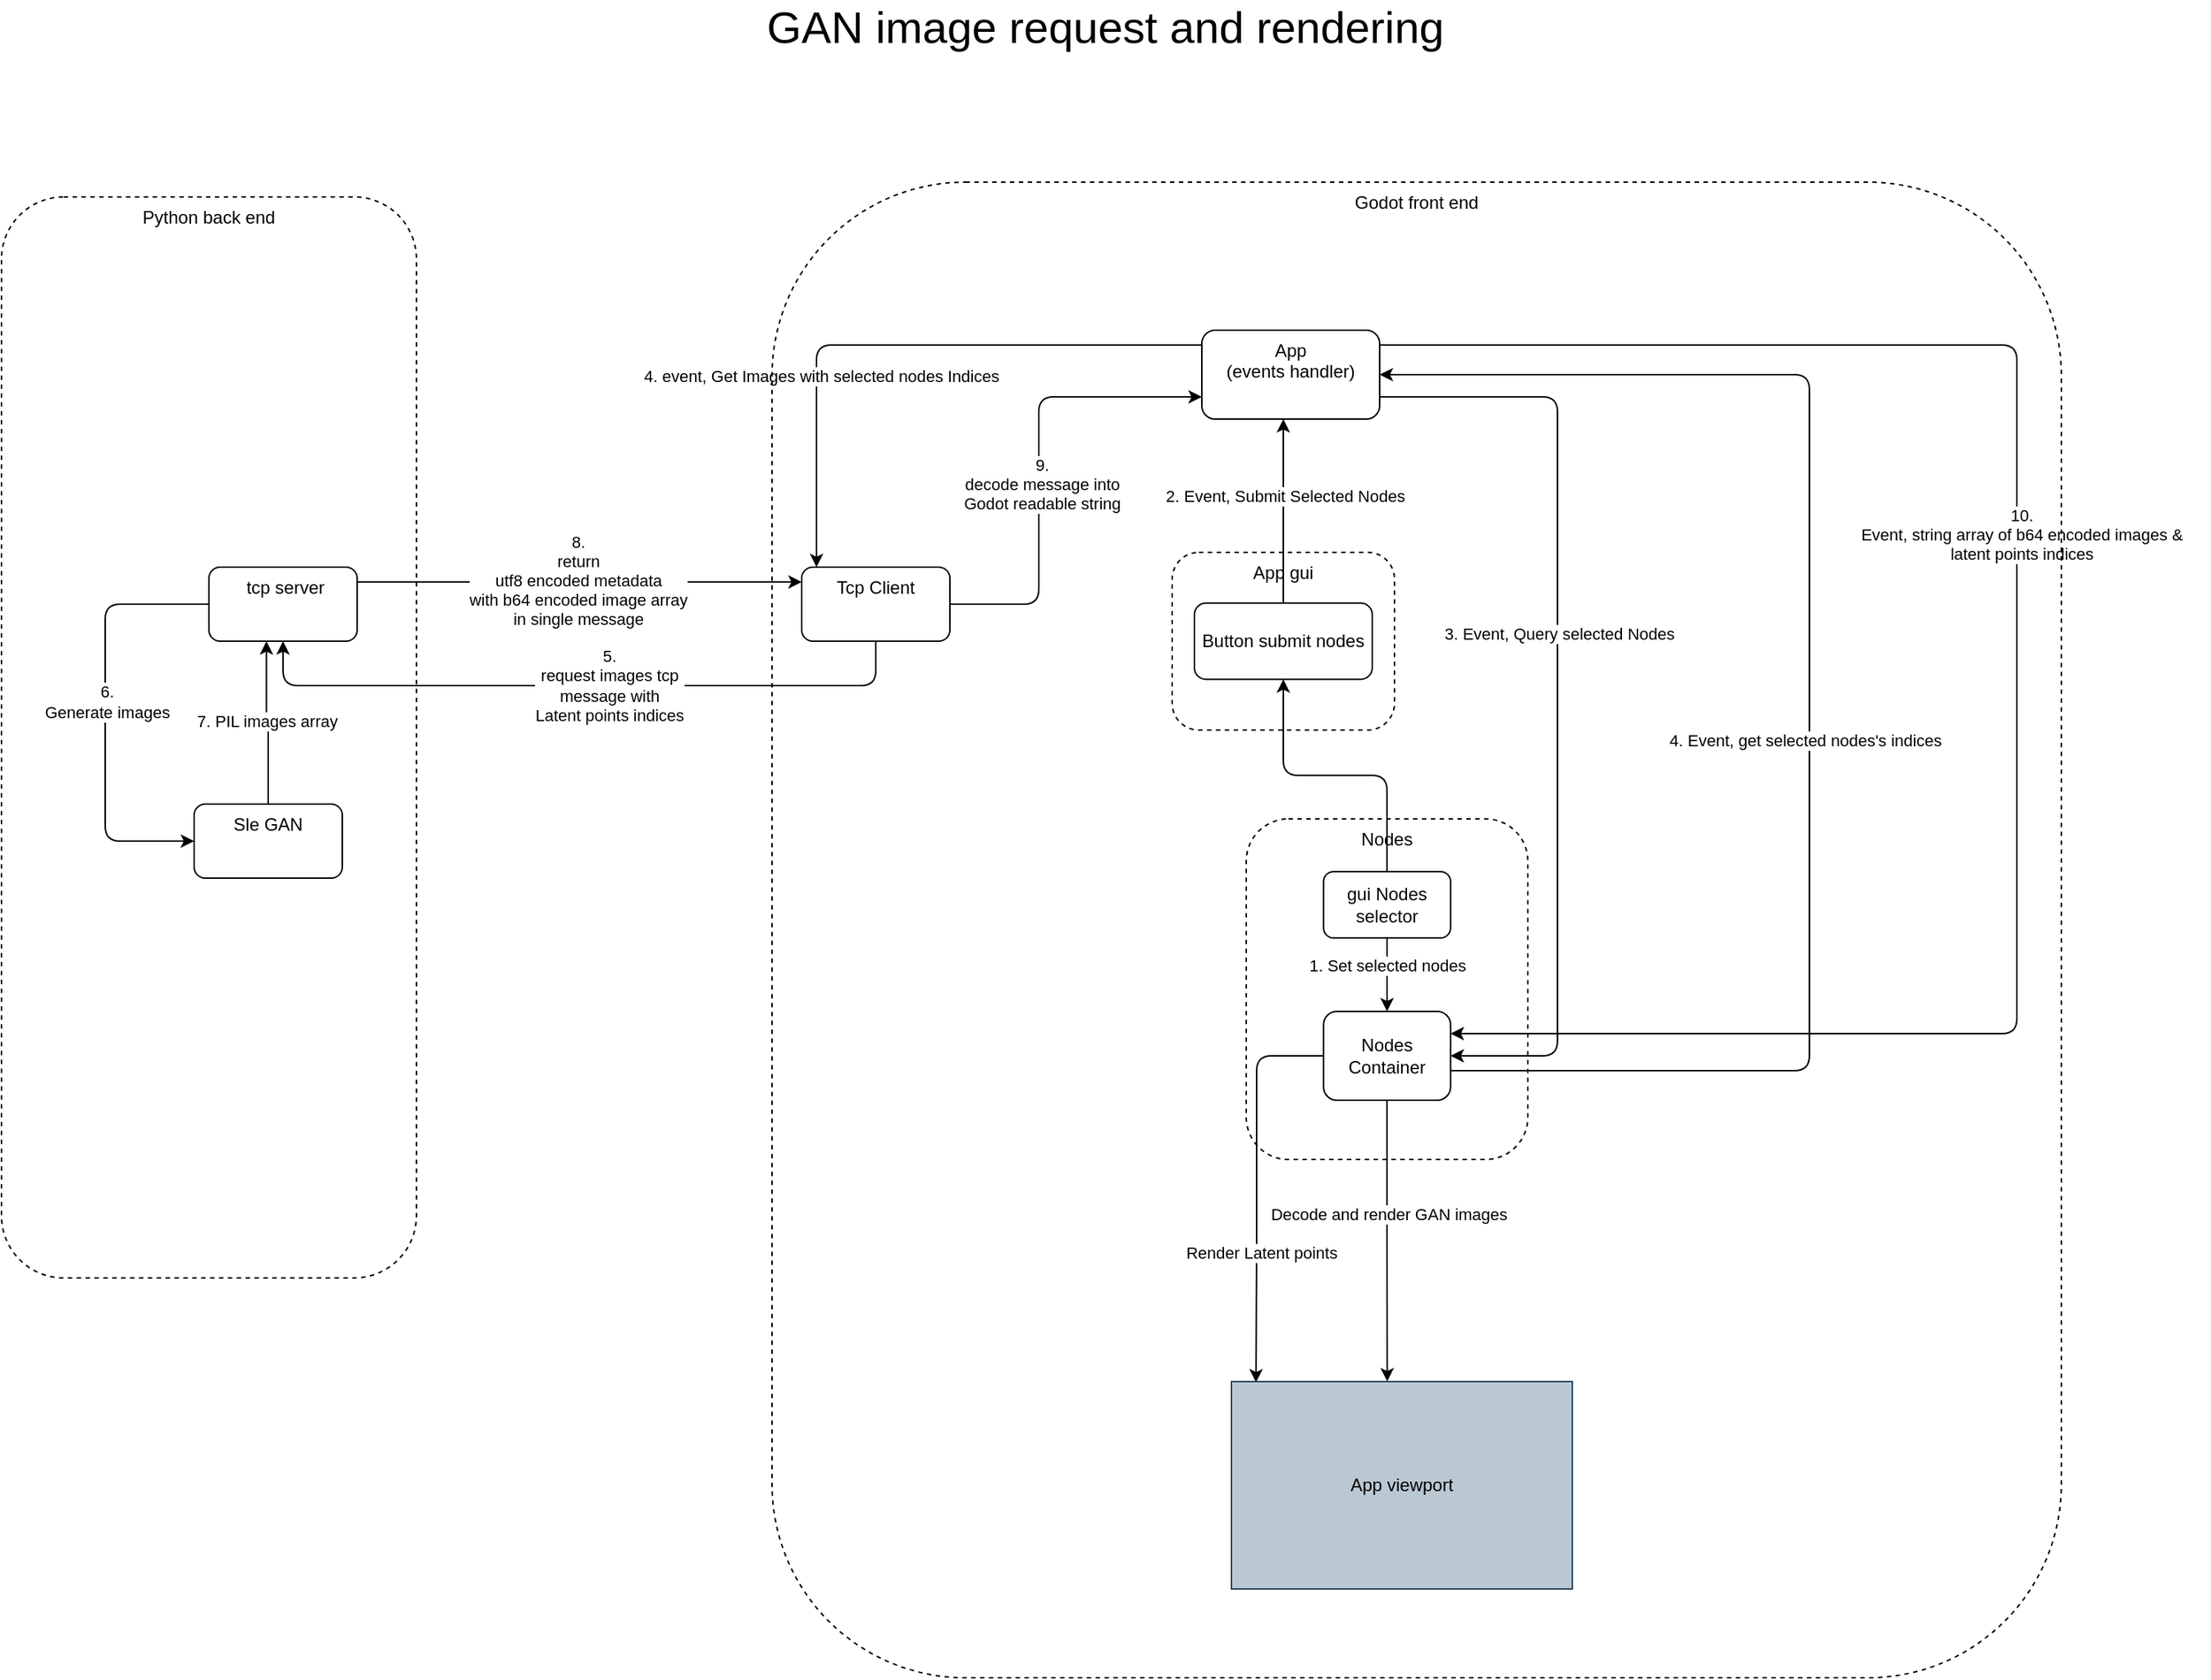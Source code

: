 <mxfile version="20.5.3" type="device"><diagram id="fLzrImz5fcB-SNUJ3ziR" name="Page-1"><mxGraphModel dx="2257" dy="1435" grid="1" gridSize="10" guides="1" tooltips="1" connect="1" arrows="1" fold="1" page="1" pageScale="1" pageWidth="2000" pageHeight="2000" math="0" shadow="0"><root><mxCell id="0"/><mxCell id="1" parent="0"/><mxCell id="FwyzOKdGMMJ_7tZLhSDd-39" style="edgeStyle=orthogonalEdgeStyle;rounded=1;orthogonalLoop=1;jettySize=auto;html=1;entryX=1;entryY=0.5;entryDx=0;entryDy=0;exitX=1;exitY=0.75;exitDx=0;exitDy=0;" edge="1" parent="1" source="FwyzOKdGMMJ_7tZLhSDd-3" target="FwyzOKdGMMJ_7tZLhSDd-6"><mxGeometry relative="1" as="geometry"><mxPoint x="1180.0" y="781.538" as="targetPoint"/><Array as="points"><mxPoint x="1130" y="365"/><mxPoint x="1130" y="810"/></Array></mxGeometry></mxCell><mxCell id="FwyzOKdGMMJ_7tZLhSDd-41" value="3. Event, Query selected Nodes" style="edgeLabel;html=1;align=center;verticalAlign=middle;resizable=0;points=[];" vertex="1" connectable="0" parent="FwyzOKdGMMJ_7tZLhSDd-39"><mxGeometry x="-0.122" y="1" relative="1" as="geometry"><mxPoint as="offset"/></mxGeometry></mxCell><mxCell id="FwyzOKdGMMJ_7tZLhSDd-42" style="edgeStyle=orthogonalEdgeStyle;rounded=1;orthogonalLoop=1;jettySize=auto;html=1;startArrow=none;exitX=0;exitY=0.167;exitDx=0;exitDy=0;exitPerimeter=0;" edge="1" parent="1" source="FwyzOKdGMMJ_7tZLhSDd-3" target="FwyzOKdGMMJ_7tZLhSDd-8"><mxGeometry relative="1" as="geometry"><mxPoint x="720" y="363.448" as="sourcePoint"/><Array as="points"><mxPoint x="630" y="330"/></Array></mxGeometry></mxCell><mxCell id="FwyzOKdGMMJ_7tZLhSDd-44" value="4. event, Get Images with selected nodes Indices" style="edgeLabel;html=1;align=center;verticalAlign=middle;resizable=0;points=[];" vertex="1" connectable="0" parent="FwyzOKdGMMJ_7tZLhSDd-42"><mxGeometry x="0.736" y="3" relative="1" as="geometry"><mxPoint y="-75" as="offset"/></mxGeometry></mxCell><mxCell id="FwyzOKdGMMJ_7tZLhSDd-73" style="edgeStyle=orthogonalEdgeStyle;rounded=1;orthogonalLoop=1;jettySize=auto;html=1;entryX=1;entryY=0.25;entryDx=0;entryDy=0;" edge="1" parent="1" source="FwyzOKdGMMJ_7tZLhSDd-3" target="FwyzOKdGMMJ_7tZLhSDd-6"><mxGeometry relative="1" as="geometry"><Array as="points"><mxPoint x="1440" y="330"/><mxPoint x="1440" y="795"/></Array></mxGeometry></mxCell><mxCell id="FwyzOKdGMMJ_7tZLhSDd-74" value="&lt;div&gt;10.&lt;br&gt;&lt;/div&gt;&lt;div&gt;Event, string array of b64 encoded images &amp;amp;&lt;br&gt;&lt;/div&gt;&lt;div&gt;latent points indices&lt;br&gt; &lt;/div&gt;" style="edgeLabel;html=1;align=center;verticalAlign=middle;resizable=0;points=[];" vertex="1" connectable="0" parent="FwyzOKdGMMJ_7tZLhSDd-73"><mxGeometry x="-0.126" y="3" relative="1" as="geometry"><mxPoint as="offset"/></mxGeometry></mxCell><mxCell id="FwyzOKdGMMJ_7tZLhSDd-3" value="&lt;div&gt;App&lt;/div&gt;&lt;div&gt;(events handler)&lt;br&gt;&lt;/div&gt;" style="rounded=1;whiteSpace=wrap;html=1;verticalAlign=top;" vertex="1" parent="1"><mxGeometry x="890" y="320" width="120" height="60" as="geometry"/></mxCell><mxCell id="FwyzOKdGMMJ_7tZLhSDd-52" style="edgeStyle=orthogonalEdgeStyle;rounded=1;orthogonalLoop=1;jettySize=auto;html=1;" edge="1" parent="1" source="FwyzOKdGMMJ_7tZLhSDd-8" target="FwyzOKdGMMJ_7tZLhSDd-12"><mxGeometry relative="1" as="geometry"><Array as="points"><mxPoint x="670" y="560"/><mxPoint x="270" y="560"/></Array></mxGeometry></mxCell><mxCell id="FwyzOKdGMMJ_7tZLhSDd-64" value="&lt;div&gt;5.&lt;br&gt;&lt;/div&gt;&lt;div&gt;request images tcp &lt;br&gt;&lt;/div&gt;&lt;div&gt;message with&lt;/div&gt;&lt;div&gt;Latent points indices&lt;br&gt;&lt;/div&gt;" style="edgeLabel;html=1;align=center;verticalAlign=middle;resizable=0;points=[];" vertex="1" connectable="0" parent="FwyzOKdGMMJ_7tZLhSDd-52"><mxGeometry x="-0.084" relative="1" as="geometry"><mxPoint as="offset"/></mxGeometry></mxCell><mxCell id="FwyzOKdGMMJ_7tZLhSDd-71" style="edgeStyle=orthogonalEdgeStyle;rounded=1;orthogonalLoop=1;jettySize=auto;html=1;entryX=0;entryY=0.75;entryDx=0;entryDy=0;" edge="1" parent="1" source="FwyzOKdGMMJ_7tZLhSDd-8" target="FwyzOKdGMMJ_7tZLhSDd-3"><mxGeometry relative="1" as="geometry"><Array as="points"><mxPoint x="780" y="505"/><mxPoint x="780" y="365"/></Array></mxGeometry></mxCell><mxCell id="FwyzOKdGMMJ_7tZLhSDd-72" value="&lt;div&gt;9.&lt;br&gt;&lt;/div&gt;&lt;div&gt;decode message into &lt;br&gt;&lt;/div&gt;&lt;div&gt;Godot readable string&lt;/div&gt;" style="edgeLabel;html=1;align=center;verticalAlign=middle;resizable=0;points=[];" vertex="1" connectable="0" parent="FwyzOKdGMMJ_7tZLhSDd-71"><mxGeometry x="-0.087" y="-2" relative="1" as="geometry"><mxPoint as="offset"/></mxGeometry></mxCell><mxCell id="FwyzOKdGMMJ_7tZLhSDd-8" value="Tcp Client" style="rounded=1;whiteSpace=wrap;html=1;verticalAlign=top;" vertex="1" parent="1"><mxGeometry x="620" y="480" width="100" height="50" as="geometry"/></mxCell><mxCell id="FwyzOKdGMMJ_7tZLhSDd-11" value="" style="group" vertex="1" connectable="0" parent="1"><mxGeometry x="870" y="470" width="150" height="120" as="geometry"/></mxCell><mxCell id="FwyzOKdGMMJ_7tZLhSDd-9" value="App gui" style="rounded=1;whiteSpace=wrap;html=1;verticalAlign=top;dashed=1;" vertex="1" parent="FwyzOKdGMMJ_7tZLhSDd-11"><mxGeometry width="150" height="120" as="geometry"/></mxCell><mxCell id="FwyzOKdGMMJ_7tZLhSDd-10" value="Button submit nodes" style="rounded=1;whiteSpace=wrap;html=1;" vertex="1" parent="FwyzOKdGMMJ_7tZLhSDd-11"><mxGeometry x="15" y="34.284" width="120" height="51.429" as="geometry"/></mxCell><mxCell id="FwyzOKdGMMJ_7tZLhSDd-57" style="edgeStyle=orthogonalEdgeStyle;rounded=1;orthogonalLoop=1;jettySize=auto;html=1;entryX=0;entryY=0.5;entryDx=0;entryDy=0;" edge="1" parent="1" source="FwyzOKdGMMJ_7tZLhSDd-12" target="FwyzOKdGMMJ_7tZLhSDd-13"><mxGeometry relative="1" as="geometry"><Array as="points"><mxPoint x="150" y="505"/><mxPoint x="150" y="665"/></Array></mxGeometry></mxCell><mxCell id="FwyzOKdGMMJ_7tZLhSDd-59" value="&lt;div&gt;6.&lt;br&gt;&lt;/div&gt;&lt;div&gt;Generate images&lt;/div&gt;" style="edgeLabel;html=1;align=center;verticalAlign=middle;resizable=0;points=[];" vertex="1" connectable="0" parent="FwyzOKdGMMJ_7tZLhSDd-57"><mxGeometry x="-0.066" y="1" relative="1" as="geometry"><mxPoint as="offset"/></mxGeometry></mxCell><mxCell id="FwyzOKdGMMJ_7tZLhSDd-65" style="edgeStyle=orthogonalEdgeStyle;rounded=1;orthogonalLoop=1;jettySize=auto;html=1;" edge="1" parent="1" source="FwyzOKdGMMJ_7tZLhSDd-12" target="FwyzOKdGMMJ_7tZLhSDd-8"><mxGeometry relative="1" as="geometry"><Array as="points"><mxPoint x="480" y="490"/><mxPoint x="480" y="490"/></Array></mxGeometry></mxCell><mxCell id="FwyzOKdGMMJ_7tZLhSDd-68" value="&lt;div&gt;8.&lt;br&gt;&lt;/div&gt;&lt;div&gt;return&lt;br&gt;&lt;/div&gt;&lt;div&gt;utf8 encoded metadata &lt;br&gt;&lt;/div&gt;&lt;div&gt;with b64 encoded image array&lt;/div&gt;&lt;div&gt;in single message&lt;br&gt;&lt;/div&gt;" style="edgeLabel;html=1;align=center;verticalAlign=middle;resizable=0;points=[];" vertex="1" connectable="0" parent="FwyzOKdGMMJ_7tZLhSDd-65"><mxGeometry x="-0.009" y="1" relative="1" as="geometry"><mxPoint as="offset"/></mxGeometry></mxCell><mxCell id="FwyzOKdGMMJ_7tZLhSDd-12" value="&amp;nbsp;tcp server" style="rounded=1;whiteSpace=wrap;html=1;verticalAlign=top;" vertex="1" parent="1"><mxGeometry x="220" y="480" width="100" height="50" as="geometry"/></mxCell><mxCell id="FwyzOKdGMMJ_7tZLhSDd-62" style="edgeStyle=orthogonalEdgeStyle;rounded=1;orthogonalLoop=1;jettySize=auto;html=1;entryX=0.388;entryY=1;entryDx=0;entryDy=0;entryPerimeter=0;" edge="1" parent="1" source="FwyzOKdGMMJ_7tZLhSDd-13" target="FwyzOKdGMMJ_7tZLhSDd-12"><mxGeometry relative="1" as="geometry"/></mxCell><mxCell id="FwyzOKdGMMJ_7tZLhSDd-63" value="7. PIL images array" style="edgeLabel;html=1;align=center;verticalAlign=middle;resizable=0;points=[];" vertex="1" connectable="0" parent="FwyzOKdGMMJ_7tZLhSDd-62"><mxGeometry x="0.032" relative="1" as="geometry"><mxPoint as="offset"/></mxGeometry></mxCell><mxCell id="FwyzOKdGMMJ_7tZLhSDd-13" value="Sle GAN" style="rounded=1;whiteSpace=wrap;html=1;verticalAlign=top;" vertex="1" parent="1"><mxGeometry x="210" y="640" width="100" height="50" as="geometry"/></mxCell><mxCell id="FwyzOKdGMMJ_7tZLhSDd-24" value="" style="edgeStyle=orthogonalEdgeStyle;rounded=1;orthogonalLoop=1;jettySize=auto;html=1;" edge="1" parent="1" source="FwyzOKdGMMJ_7tZLhSDd-5" target="FwyzOKdGMMJ_7tZLhSDd-10"><mxGeometry relative="1" as="geometry"/></mxCell><mxCell id="FwyzOKdGMMJ_7tZLhSDd-27" style="edgeStyle=orthogonalEdgeStyle;rounded=1;orthogonalLoop=1;jettySize=auto;html=1;" edge="1" parent="1" source="FwyzOKdGMMJ_7tZLhSDd-10" target="FwyzOKdGMMJ_7tZLhSDd-3"><mxGeometry relative="1" as="geometry"><Array as="points"><mxPoint x="945" y="410"/><mxPoint x="945" y="410"/></Array></mxGeometry></mxCell><mxCell id="FwyzOKdGMMJ_7tZLhSDd-28" value="2. Event, Submit Selected Nodes" style="edgeLabel;html=1;align=center;verticalAlign=middle;resizable=0;points=[];" vertex="1" connectable="0" parent="FwyzOKdGMMJ_7tZLhSDd-27"><mxGeometry x="0.167" y="-1" relative="1" as="geometry"><mxPoint as="offset"/></mxGeometry></mxCell><mxCell id="FwyzOKdGMMJ_7tZLhSDd-18" style="edgeStyle=orthogonalEdgeStyle;rounded=1;orthogonalLoop=1;jettySize=auto;html=1;" edge="1" parent="1" source="FwyzOKdGMMJ_7tZLhSDd-5" target="FwyzOKdGMMJ_7tZLhSDd-6"><mxGeometry relative="1" as="geometry"/></mxCell><mxCell id="FwyzOKdGMMJ_7tZLhSDd-23" value="1. Set selected nodes" style="edgeLabel;html=1;align=center;verticalAlign=middle;resizable=0;points=[];" vertex="1" connectable="0" parent="FwyzOKdGMMJ_7tZLhSDd-18"><mxGeometry x="-0.272" relative="1" as="geometry"><mxPoint as="offset"/></mxGeometry></mxCell><mxCell id="FwyzOKdGMMJ_7tZLhSDd-36" value="Nodes" style="rounded=1;whiteSpace=wrap;html=1;fillColor=none;dashed=1;verticalAlign=top;movable=1;resizable=1;rotatable=1;deletable=1;editable=1;connectable=1;" vertex="1" parent="1"><mxGeometry x="919.99" y="650" width="190" height="230" as="geometry"/></mxCell><mxCell id="FwyzOKdGMMJ_7tZLhSDd-5" value="gui Nodes selector" style="rounded=1;whiteSpace=wrap;html=1;" vertex="1" parent="1"><mxGeometry x="972.143" y="685.6" width="85.714" height="44.8" as="geometry"/></mxCell><mxCell id="FwyzOKdGMMJ_7tZLhSDd-48" style="edgeStyle=orthogonalEdgeStyle;rounded=1;orthogonalLoop=1;jettySize=auto;html=1;entryX=1;entryY=0.5;entryDx=0;entryDy=0;" edge="1" parent="1" source="FwyzOKdGMMJ_7tZLhSDd-6" target="FwyzOKdGMMJ_7tZLhSDd-3"><mxGeometry relative="1" as="geometry"><mxPoint x="1060" y="840" as="sourcePoint"/><Array as="points"><mxPoint x="1300" y="820"/><mxPoint x="1300" y="350"/></Array></mxGeometry></mxCell><mxCell id="FwyzOKdGMMJ_7tZLhSDd-50" value="4. Event, get selected nodes's indices" style="edgeLabel;html=1;align=center;verticalAlign=middle;resizable=0;points=[];" vertex="1" connectable="0" parent="FwyzOKdGMMJ_7tZLhSDd-48"><mxGeometry x="-0.072" y="3" relative="1" as="geometry"><mxPoint as="offset"/></mxGeometry></mxCell><mxCell id="FwyzOKdGMMJ_7tZLhSDd-78" style="edgeStyle=orthogonalEdgeStyle;rounded=1;orthogonalLoop=1;jettySize=auto;html=1;entryX=0.072;entryY=0.004;entryDx=0;entryDy=0;entryPerimeter=0;" edge="1" parent="1" source="FwyzOKdGMMJ_7tZLhSDd-6" target="FwyzOKdGMMJ_7tZLhSDd-76"><mxGeometry relative="1" as="geometry"><Array as="points"><mxPoint x="927" y="810"/><mxPoint x="927" y="935"/></Array></mxGeometry></mxCell><mxCell id="FwyzOKdGMMJ_7tZLhSDd-81" value="Render Latent points" style="edgeLabel;html=1;align=center;verticalAlign=middle;resizable=0;points=[];" vertex="1" connectable="0" parent="FwyzOKdGMMJ_7tZLhSDd-78"><mxGeometry x="0.339" y="3" relative="1" as="geometry"><mxPoint as="offset"/></mxGeometry></mxCell><mxCell id="FwyzOKdGMMJ_7tZLhSDd-82" style="edgeStyle=orthogonalEdgeStyle;rounded=1;orthogonalLoop=1;jettySize=auto;html=1;entryX=0.457;entryY=-0.001;entryDx=0;entryDy=0;entryPerimeter=0;" edge="1" parent="1" source="FwyzOKdGMMJ_7tZLhSDd-6" target="FwyzOKdGMMJ_7tZLhSDd-76"><mxGeometry relative="1" as="geometry"/></mxCell><mxCell id="FwyzOKdGMMJ_7tZLhSDd-83" value="Decode and render GAN images" style="edgeLabel;html=1;align=center;verticalAlign=middle;resizable=0;points=[];" vertex="1" connectable="0" parent="FwyzOKdGMMJ_7tZLhSDd-82"><mxGeometry x="-0.19" y="1" relative="1" as="geometry"><mxPoint as="offset"/></mxGeometry></mxCell><mxCell id="FwyzOKdGMMJ_7tZLhSDd-6" value="Nodes Container" style="rounded=1;whiteSpace=wrap;html=1;" vertex="1" parent="1"><mxGeometry x="972.14" y="780" width="85.71" height="60" as="geometry"/></mxCell><mxCell id="FwyzOKdGMMJ_7tZLhSDd-54" value="Python back end" style="rounded=1;whiteSpace=wrap;html=1;fillColor=none;dashed=1;verticalAlign=top;movable=1;resizable=1;rotatable=1;deletable=1;editable=1;connectable=1;" vertex="1" parent="1"><mxGeometry x="80" y="230" width="280" height="730" as="geometry"/></mxCell><mxCell id="FwyzOKdGMMJ_7tZLhSDd-76" value="App viewport" style="rounded=0;whiteSpace=wrap;html=1;fillColor=#bac8d3;strokeColor=#23445d;" vertex="1" parent="1"><mxGeometry x="910" y="1030" width="230" height="140" as="geometry"/></mxCell><mxCell id="FwyzOKdGMMJ_7tZLhSDd-85" value="&lt;font style=&quot;font-size: 30px;&quot;&gt;GAN image request and rendering&lt;/font&gt;" style="text;html=1;strokeColor=none;fillColor=none;align=center;verticalAlign=middle;whiteSpace=wrap;rounded=0;" vertex="1" parent="1"><mxGeometry x="80" y="100" width="1490" height="30" as="geometry"/></mxCell><mxCell id="FwyzOKdGMMJ_7tZLhSDd-89" value="Godot front end" style="rounded=1;whiteSpace=wrap;html=1;fillColor=none;dashed=1;verticalAlign=top;movable=1;resizable=1;rotatable=1;deletable=1;editable=1;connectable=1;" vertex="1" parent="1"><mxGeometry x="600" y="220" width="870" height="1010" as="geometry"/></mxCell></root></mxGraphModel></diagram></mxfile>